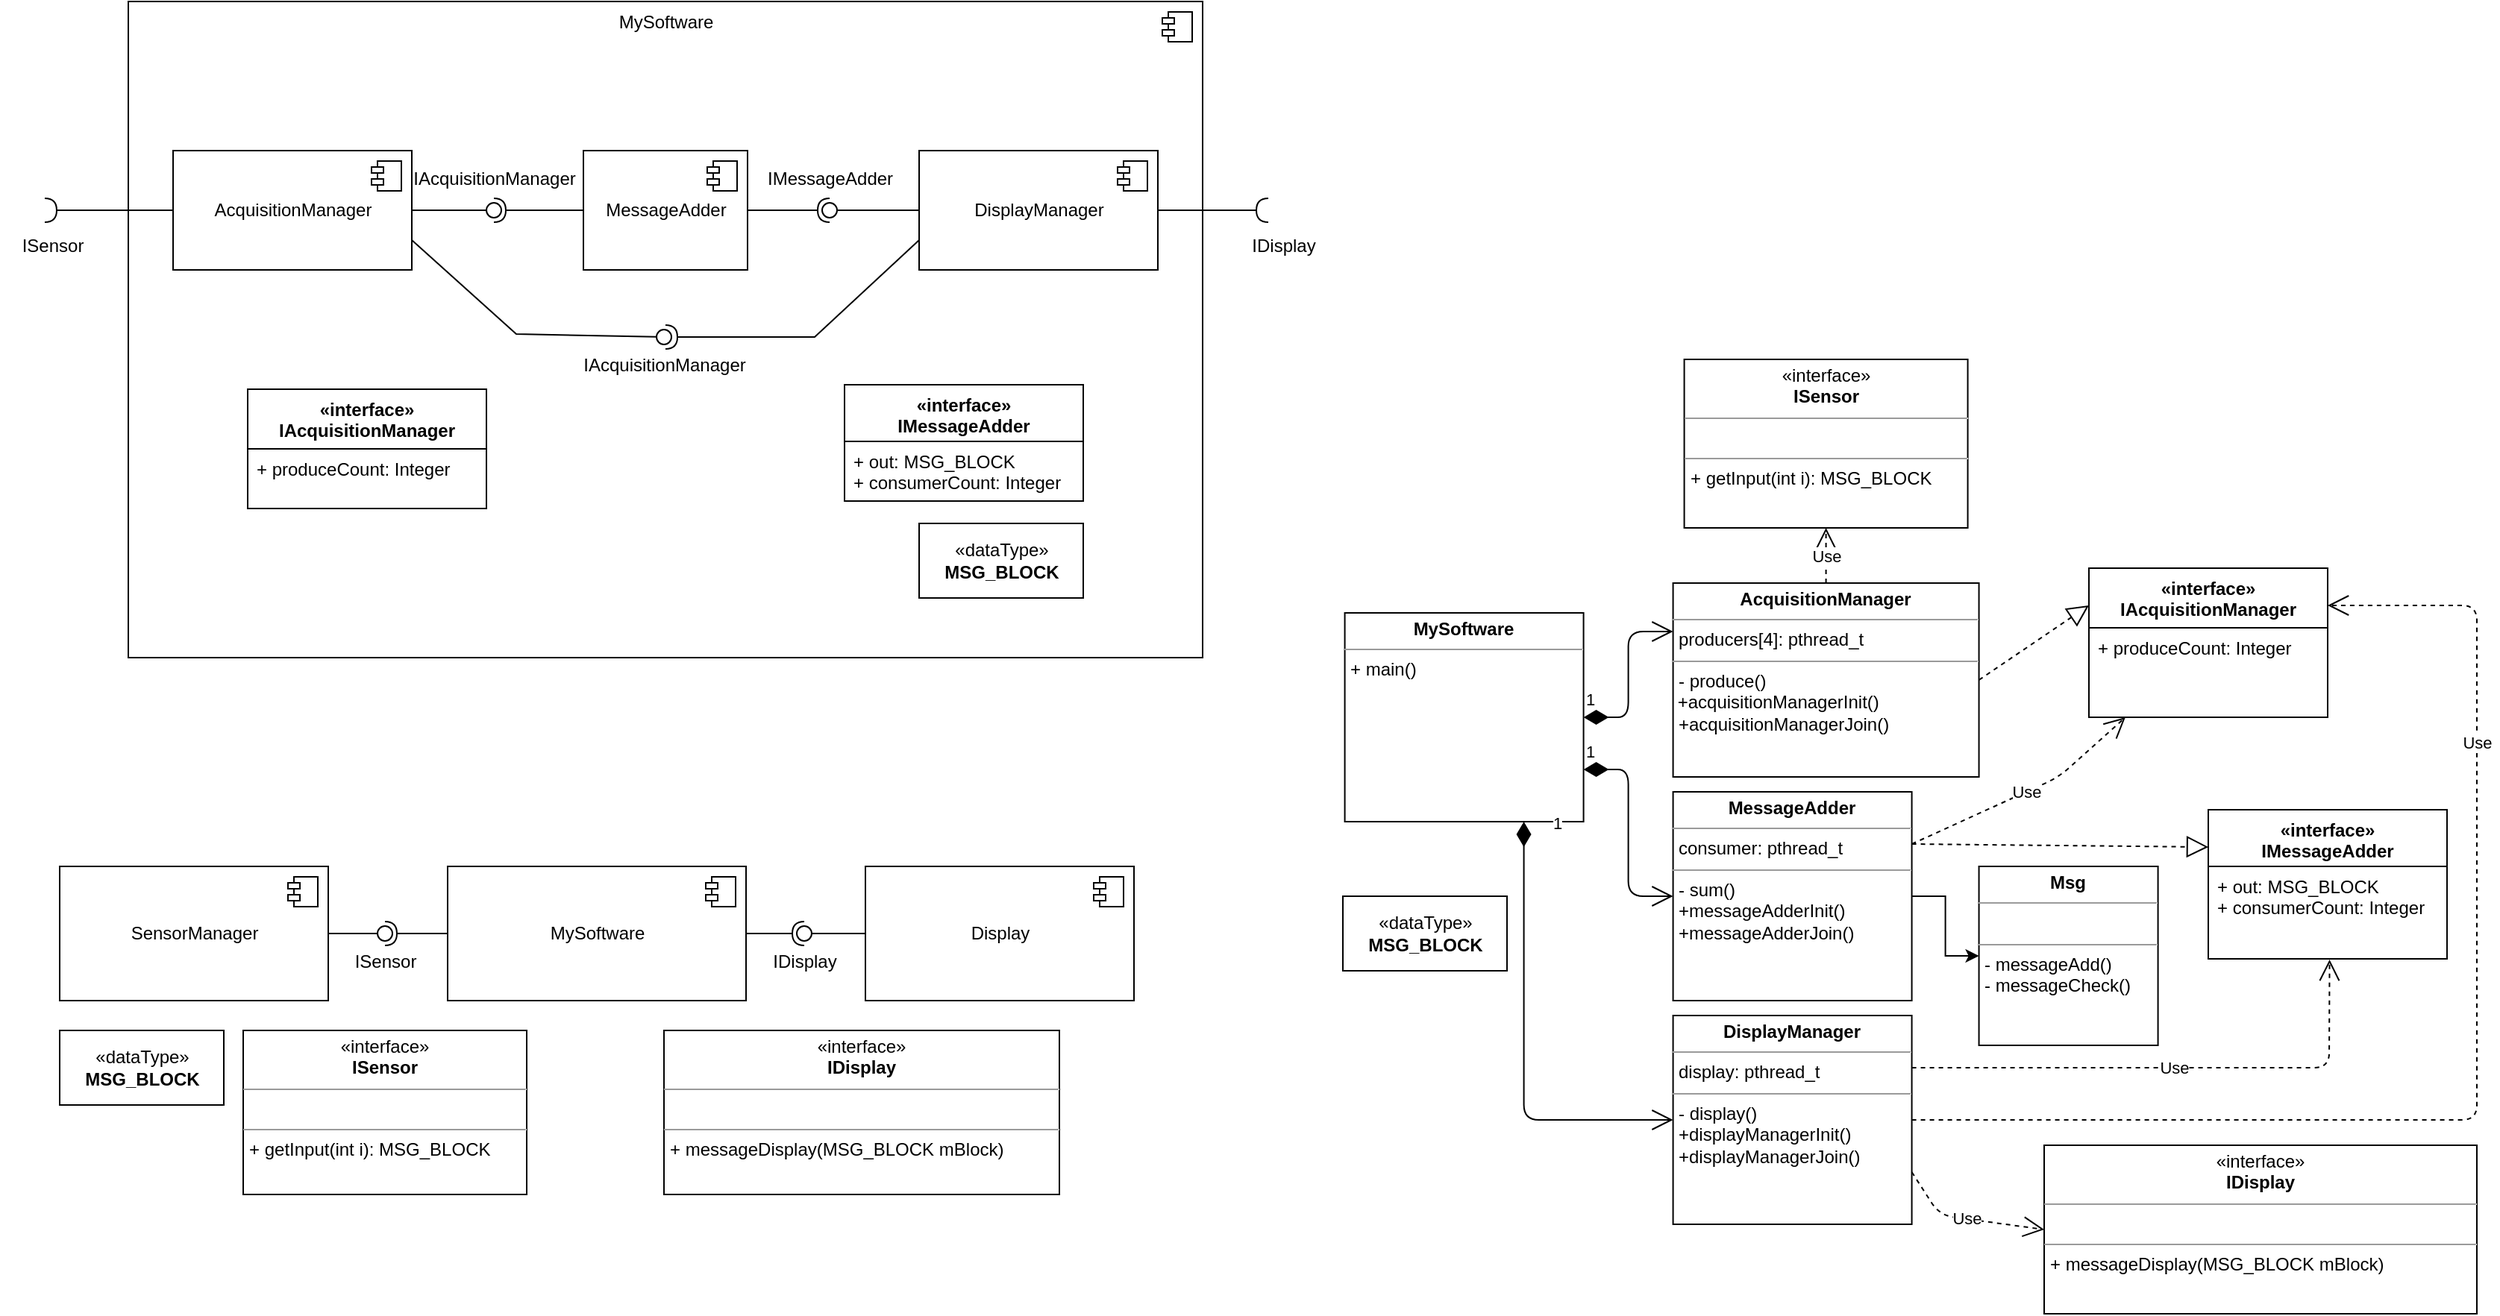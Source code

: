 <mxfile version="12.4.2" type="device" pages="1"><diagram id="yeaqu1F34kHPNHF6mssP" name="Page-1"><mxGraphModel dx="2806" dy="1878" grid="1" gridSize="10" guides="1" tooltips="1" connect="1" arrows="1" fold="1" page="1" pageScale="1" pageWidth="850" pageHeight="1100" math="0" shadow="0"><root><mxCell id="0"/><mxCell id="1" parent="0"/><mxCell id="nDVz6QAk0CL7eOiTC_jA-3" value="" style="edgeStyle=orthogonalEdgeStyle;rounded=0;orthogonalLoop=1;jettySize=auto;html=1;" parent="1" source="fEL-3-x19ATJo7vxv6HR-24" target="nDVz6QAk0CL7eOiTC_jA-1" edge="1"><mxGeometry relative="1" as="geometry"/></mxCell><mxCell id="fEL-3-x19ATJo7vxv6HR-24" value="&lt;p style=&quot;margin: 0px ; margin-top: 4px ; text-align: center&quot;&gt;&lt;b&gt;MessageAdder&lt;/b&gt;&lt;/p&gt;&lt;hr size=&quot;1&quot;&gt;&lt;p style=&quot;margin: 0px ; margin-left: 4px&quot;&gt;consumer: pthread_t&lt;/p&gt;&lt;hr size=&quot;1&quot;&gt;&lt;p style=&quot;margin: 0px ; margin-left: 4px&quot;&gt;- sum()&lt;/p&gt;&lt;p style=&quot;margin: 0px ; margin-left: 4px&quot;&gt;&lt;span&gt;+messageAdderInit()&lt;/span&gt;&lt;br&gt;&lt;/p&gt;&lt;p style=&quot;margin: 0px ; margin-left: 4px&quot;&gt;+messageAdderJoin()&lt;br&gt;&lt;/p&gt;" style="verticalAlign=top;align=left;overflow=fill;fontSize=12;fontFamily=Helvetica;html=1;shadow=0;" parent="1" vertex="1"><mxGeometry x="101.29" y="460" width="160" height="140" as="geometry"/></mxCell><mxCell id="fEL-3-x19ATJo7vxv6HR-27" value="&lt;p style=&quot;margin: 0px ; margin-top: 4px ; text-align: center&quot;&gt;&lt;b&gt;MySoftware&lt;/b&gt;&lt;/p&gt;&lt;hr size=&quot;1&quot;&gt;&lt;p style=&quot;margin: 0px ; margin-left: 4px&quot;&gt;+ main()&lt;/p&gt;" style="verticalAlign=top;align=left;overflow=fill;fontSize=12;fontFamily=Helvetica;html=1;shadow=0;" parent="1" vertex="1"><mxGeometry x="-118.71" y="340" width="160" height="140" as="geometry"/></mxCell><mxCell id="fEL-3-x19ATJo7vxv6HR-35" value="1" style="endArrow=open;html=1;endSize=12;startArrow=diamondThin;startSize=14;startFill=1;edgeStyle=orthogonalEdgeStyle;align=left;verticalAlign=bottom;fillColor=#000000;entryX=0;entryY=0.25;entryDx=0;entryDy=0;exitX=1;exitY=0.5;exitDx=0;exitDy=0;" parent="1" source="fEL-3-x19ATJo7vxv6HR-27" target="fEL-3-x19ATJo7vxv6HR-54" edge="1"><mxGeometry x="-1" y="3" relative="1" as="geometry"><mxPoint x="-98.71" y="540" as="sourcePoint"/><mxPoint x="61.29" y="540" as="targetPoint"/></mxGeometry></mxCell><mxCell id="fEL-3-x19ATJo7vxv6HR-39" value="1" style="endArrow=open;html=1;endSize=12;startArrow=diamondThin;startSize=14;startFill=1;edgeStyle=orthogonalEdgeStyle;align=left;verticalAlign=bottom;fillColor=#000000;exitX=1;exitY=0.75;exitDx=0;exitDy=0;" parent="1" source="fEL-3-x19ATJo7vxv6HR-27" target="fEL-3-x19ATJo7vxv6HR-24" edge="1"><mxGeometry x="-1" y="3" relative="1" as="geometry"><mxPoint x="51.29" y="420" as="sourcePoint"/><mxPoint x="111.29" y="383" as="targetPoint"/></mxGeometry></mxCell><mxCell id="fEL-3-x19ATJo7vxv6HR-54" value="&lt;p style=&quot;margin: 0px ; margin-top: 4px ; text-align: center&quot;&gt;&lt;b&gt;AcquisitionManager&lt;/b&gt;&lt;/p&gt;&lt;hr size=&quot;1&quot;&gt;&lt;p style=&quot;margin: 0px ; margin-left: 4px&quot;&gt;producers[4]: pthread_t&lt;/p&gt;&lt;hr size=&quot;1&quot;&gt;&lt;p style=&quot;margin: 0px ; margin-left: 4px&quot;&gt;- produce()&lt;/p&gt;&amp;nbsp;+acquisitionManagerInit()&lt;br&gt;&lt;p style=&quot;margin: 0px ; margin-left: 4px&quot;&gt;+acquisitionManagerJoin()&lt;/p&gt;" style="verticalAlign=top;align=left;overflow=fill;fontSize=12;fontFamily=Helvetica;html=1;shadow=0;" parent="1" vertex="1"><mxGeometry x="101.29" y="320" width="205" height="130" as="geometry"/></mxCell><mxCell id="fEL-3-x19ATJo7vxv6HR-64" value="1" style="endArrow=open;html=1;endSize=12;startArrow=diamondThin;startSize=14;startFill=1;edgeStyle=orthogonalEdgeStyle;align=left;verticalAlign=bottom;fillColor=#000000;exitX=0.75;exitY=1;exitDx=0;exitDy=0;entryX=0;entryY=0.5;entryDx=0;entryDy=0;" parent="1" source="fEL-3-x19ATJo7vxv6HR-27" target="fEL-3-x19ATJo7vxv6HR-65" edge="1"><mxGeometry x="0.452" y="190" relative="1" as="geometry"><mxPoint x="51.29" y="455" as="sourcePoint"/><mxPoint x="111.29" y="530" as="targetPoint"/><mxPoint as="offset"/></mxGeometry></mxCell><mxCell id="fEL-3-x19ATJo7vxv6HR-65" value="&lt;p style=&quot;margin: 0px ; margin-top: 4px ; text-align: center&quot;&gt;&lt;b&gt;DisplayManager&lt;/b&gt;&lt;/p&gt;&lt;hr size=&quot;1&quot;&gt;&lt;p style=&quot;margin: 0px ; margin-left: 4px&quot;&gt;display: pthread_t&lt;/p&gt;&lt;hr size=&quot;1&quot;&gt;&lt;p style=&quot;margin: 0px ; margin-left: 4px&quot;&gt;- display()&lt;/p&gt;&lt;p style=&quot;margin: 0px ; margin-left: 4px&quot;&gt;+displayManagerInit()&lt;/p&gt;&lt;p style=&quot;margin: 0px ; margin-left: 4px&quot;&gt;+displayManagerJoin()&lt;br&gt;&lt;/p&gt;" style="verticalAlign=top;align=left;overflow=fill;fontSize=12;fontFamily=Helvetica;html=1;shadow=0;" parent="1" vertex="1"><mxGeometry x="101.29" y="610" width="160" height="140" as="geometry"/></mxCell><mxCell id="fEL-3-x19ATJo7vxv6HR-66" value="«dataType»&lt;br&gt;&lt;b&gt;MSG_BLOCK&lt;/b&gt;" style="html=1;shadow=0;" parent="1" vertex="1"><mxGeometry x="-120" y="530" width="110" height="50" as="geometry"/></mxCell><mxCell id="pLuQ7xj04wKehVz2EtiJ-8" value="MySoftware" style="html=1;" parent="1" vertex="1"><mxGeometry x="-720" y="510" width="200" height="90" as="geometry"/></mxCell><mxCell id="pLuQ7xj04wKehVz2EtiJ-9" value="" style="shape=component;jettyWidth=8;jettyHeight=4;" parent="pLuQ7xj04wKehVz2EtiJ-8" vertex="1"><mxGeometry x="1" width="20" height="20" relative="1" as="geometry"><mxPoint x="-27" y="7" as="offset"/></mxGeometry></mxCell><mxCell id="pLuQ7xj04wKehVz2EtiJ-10" value="&lt;span style=&quot;text-align: left&quot;&gt;Display&lt;/span&gt;" style="html=1;" parent="1" vertex="1"><mxGeometry x="-440" y="510" width="180" height="90" as="geometry"/></mxCell><mxCell id="pLuQ7xj04wKehVz2EtiJ-11" value="" style="shape=component;jettyWidth=8;jettyHeight=4;" parent="pLuQ7xj04wKehVz2EtiJ-10" vertex="1"><mxGeometry x="1" width="20" height="20" relative="1" as="geometry"><mxPoint x="-27" y="7" as="offset"/></mxGeometry></mxCell><mxCell id="pLuQ7xj04wKehVz2EtiJ-12" value="&lt;div style=&quot;text-align: left&quot;&gt;&lt;span&gt;SensorManager&lt;/span&gt;&lt;/div&gt;" style="html=1;" parent="1" vertex="1"><mxGeometry x="-980" y="510" width="180" height="90" as="geometry"/></mxCell><mxCell id="pLuQ7xj04wKehVz2EtiJ-13" value="" style="shape=component;jettyWidth=8;jettyHeight=4;" parent="pLuQ7xj04wKehVz2EtiJ-12" vertex="1"><mxGeometry x="1" width="20" height="20" relative="1" as="geometry"><mxPoint x="-27" y="7" as="offset"/></mxGeometry></mxCell><mxCell id="pLuQ7xj04wKehVz2EtiJ-14" value="" style="rounded=0;orthogonalLoop=1;jettySize=auto;html=1;endArrow=none;endFill=0;" parent="1" source="pLuQ7xj04wKehVz2EtiJ-12" target="pLuQ7xj04wKehVz2EtiJ-16" edge="1"><mxGeometry relative="1" as="geometry"><mxPoint x="-730" y="575" as="sourcePoint"/></mxGeometry></mxCell><mxCell id="pLuQ7xj04wKehVz2EtiJ-15" value="" style="rounded=0;orthogonalLoop=1;jettySize=auto;html=1;endArrow=halfCircle;endFill=0;entryX=0.5;entryY=0.5;entryDx=0;entryDy=0;endSize=6;strokeWidth=1;" parent="1" source="pLuQ7xj04wKehVz2EtiJ-8" target="pLuQ7xj04wKehVz2EtiJ-16" edge="1"><mxGeometry relative="1" as="geometry"><mxPoint x="-710" y="555" as="sourcePoint"/></mxGeometry></mxCell><mxCell id="pLuQ7xj04wKehVz2EtiJ-16" value="" style="ellipse;whiteSpace=wrap;html=1;fontFamily=Helvetica;fontSize=12;fontColor=#000000;align=center;strokeColor=#000000;fillColor=#ffffff;points=[];aspect=fixed;resizable=0;" parent="1" vertex="1"><mxGeometry x="-767" y="550" width="10" height="10" as="geometry"/></mxCell><mxCell id="pLuQ7xj04wKehVz2EtiJ-18" value="" style="rounded=0;orthogonalLoop=1;jettySize=auto;html=1;endArrow=none;endFill=0;exitX=0;exitY=0.5;exitDx=0;exitDy=0;" parent="1" source="pLuQ7xj04wKehVz2EtiJ-10" target="pLuQ7xj04wKehVz2EtiJ-20" edge="1"><mxGeometry relative="1" as="geometry"><mxPoint x="-510" y="555" as="sourcePoint"/></mxGeometry></mxCell><mxCell id="pLuQ7xj04wKehVz2EtiJ-20" value="" style="ellipse;whiteSpace=wrap;html=1;fontFamily=Helvetica;fontSize=12;fontColor=#000000;align=center;strokeColor=#000000;fillColor=#ffffff;points=[];aspect=fixed;resizable=0;direction=north;" parent="1" vertex="1"><mxGeometry x="-486" y="550" width="10" height="10" as="geometry"/></mxCell><mxCell id="pLuQ7xj04wKehVz2EtiJ-21" value="" style="rounded=0;orthogonalLoop=1;jettySize=auto;html=1;endArrow=halfCircle;endFill=0;entryX=0.5;entryY=0.5;entryDx=0;entryDy=0;endSize=6;strokeWidth=1;exitX=1;exitY=0.5;exitDx=0;exitDy=0;" parent="1" source="pLuQ7xj04wKehVz2EtiJ-8" target="pLuQ7xj04wKehVz2EtiJ-20" edge="1"><mxGeometry relative="1" as="geometry"><mxPoint x="-540" y="555" as="sourcePoint"/><mxPoint x="-470" y="555" as="targetPoint"/><Array as="points"/></mxGeometry></mxCell><mxCell id="pLuQ7xj04wKehVz2EtiJ-25" value="Text" style="text;html=1;align=center;verticalAlign=middle;resizable=0;points=[];;autosize=1;" parent="1" vertex="1"><mxGeometry x="-787" y="697" width="40" height="20" as="geometry"/></mxCell><mxCell id="pLuQ7xj04wKehVz2EtiJ-26" value="&lt;p style=&quot;margin: 0px ; margin-top: 4px ; text-align: center&quot;&gt;«interface»&lt;br&gt;&lt;b&gt;ISensor&lt;/b&gt;&lt;/p&gt;&lt;hr size=&quot;1&quot;&gt;&lt;p style=&quot;margin: 0px ; margin-left: 4px&quot;&gt;&lt;br&gt;&lt;/p&gt;&lt;hr size=&quot;1&quot;&gt;&lt;p style=&quot;margin: 0px ; margin-left: 4px&quot;&gt;+ getInput(int i): MSG_BLOCK&lt;br&gt;&lt;/p&gt;" style="verticalAlign=top;align=left;overflow=fill;fontSize=12;fontFamily=Helvetica;html=1;" parent="1" vertex="1"><mxGeometry x="-857" y="620" width="190" height="110" as="geometry"/></mxCell><mxCell id="pLuQ7xj04wKehVz2EtiJ-27" value="ISensor" style="text;html=1;align=center;" parent="1" vertex="1"><mxGeometry x="-797" y="560" width="70" height="30" as="geometry"/></mxCell><mxCell id="pLuQ7xj04wKehVz2EtiJ-28" value="&lt;p style=&quot;margin: 0px ; margin-top: 4px ; text-align: center&quot;&gt;«interface»&lt;br&gt;&lt;b&gt;IDisplay&lt;/b&gt;&lt;/p&gt;&lt;hr size=&quot;1&quot;&gt;&lt;p style=&quot;margin: 0px ; margin-left: 4px&quot;&gt;&lt;br&gt;&lt;/p&gt;&lt;hr size=&quot;1&quot;&gt;&lt;p style=&quot;margin: 0px ; margin-left: 4px&quot;&gt;+ messageDisplay(MSG_BLOCK mBlock)&lt;br&gt;&lt;/p&gt;" style="verticalAlign=top;align=left;overflow=fill;fontSize=12;fontFamily=Helvetica;html=1;" parent="1" vertex="1"><mxGeometry x="-575" y="620" width="265" height="110" as="geometry"/></mxCell><mxCell id="pLuQ7xj04wKehVz2EtiJ-31" value="«dataType»&lt;br&gt;&lt;b&gt;MSG_BLOCK&lt;/b&gt;" style="html=1;shadow=0;" parent="1" vertex="1"><mxGeometry x="-980" y="620" width="110" height="50" as="geometry"/></mxCell><mxCell id="pLuQ7xj04wKehVz2EtiJ-34" value="IDisplay" style="text;html=1;align=center;" parent="1" vertex="1"><mxGeometry x="-516" y="560" width="70" height="30" as="geometry"/></mxCell><mxCell id="pLuQ7xj04wKehVz2EtiJ-39" value="MySoftware" style="html=1;verticalAlign=top;" parent="1" vertex="1"><mxGeometry x="-934" y="-70" width="720" height="440" as="geometry"/></mxCell><mxCell id="pLuQ7xj04wKehVz2EtiJ-40" value="" style="shape=component;jettyWidth=8;jettyHeight=4;" parent="pLuQ7xj04wKehVz2EtiJ-39" vertex="1"><mxGeometry x="1" width="20" height="20" relative="1" as="geometry"><mxPoint x="-27" y="7" as="offset"/></mxGeometry></mxCell><mxCell id="pLuQ7xj04wKehVz2EtiJ-41" value="&lt;span style=&quot;text-align: left&quot;&gt;MessageAdder&lt;/span&gt;" style="html=1;" parent="pLuQ7xj04wKehVz2EtiJ-39" vertex="1"><mxGeometry x="305" y="100" width="110" height="80" as="geometry"/></mxCell><mxCell id="pLuQ7xj04wKehVz2EtiJ-42" value="" style="shape=component;jettyWidth=8;jettyHeight=4;" parent="pLuQ7xj04wKehVz2EtiJ-41" vertex="1"><mxGeometry x="1" width="20" height="20" relative="1" as="geometry"><mxPoint x="-27" y="7" as="offset"/></mxGeometry></mxCell><mxCell id="pLuQ7xj04wKehVz2EtiJ-43" value="&lt;span style=&quot;text-align: left&quot;&gt;DisplayManager&lt;/span&gt;" style="html=1;" parent="pLuQ7xj04wKehVz2EtiJ-39" vertex="1"><mxGeometry x="530" y="100" width="160" height="80" as="geometry"/></mxCell><mxCell id="pLuQ7xj04wKehVz2EtiJ-44" value="" style="shape=component;jettyWidth=8;jettyHeight=4;" parent="pLuQ7xj04wKehVz2EtiJ-43" vertex="1"><mxGeometry x="1" width="20" height="20" relative="1" as="geometry"><mxPoint x="-27" y="7" as="offset"/></mxGeometry></mxCell><mxCell id="pLuQ7xj04wKehVz2EtiJ-45" value="&lt;div style=&quot;text-align: left&quot;&gt;AcquisitionManager&lt;br&gt;&lt;/div&gt;" style="html=1;" parent="pLuQ7xj04wKehVz2EtiJ-39" vertex="1"><mxGeometry x="30" y="100" width="160" height="80" as="geometry"/></mxCell><mxCell id="pLuQ7xj04wKehVz2EtiJ-46" value="" style="shape=component;jettyWidth=8;jettyHeight=4;" parent="pLuQ7xj04wKehVz2EtiJ-45" vertex="1"><mxGeometry x="1" width="20" height="20" relative="1" as="geometry"><mxPoint x="-27" y="7" as="offset"/></mxGeometry></mxCell><mxCell id="pLuQ7xj04wKehVz2EtiJ-47" value="" style="rounded=0;orthogonalLoop=1;jettySize=auto;html=1;endArrow=none;endFill=0;" parent="pLuQ7xj04wKehVz2EtiJ-39" source="pLuQ7xj04wKehVz2EtiJ-45" target="pLuQ7xj04wKehVz2EtiJ-49" edge="1"><mxGeometry relative="1" as="geometry"><mxPoint x="165.246" y="225" as="sourcePoint"/></mxGeometry></mxCell><mxCell id="pLuQ7xj04wKehVz2EtiJ-48" value="" style="rounded=0;orthogonalLoop=1;jettySize=auto;html=1;endArrow=halfCircle;endFill=0;entryX=0.5;entryY=0.5;entryDx=0;entryDy=0;endSize=6;strokeWidth=1;" parent="pLuQ7xj04wKehVz2EtiJ-39" source="pLuQ7xj04wKehVz2EtiJ-41" target="pLuQ7xj04wKehVz2EtiJ-49" edge="1"><mxGeometry relative="1" as="geometry"><mxPoint x="188.852" y="205" as="sourcePoint"/></mxGeometry></mxCell><mxCell id="pLuQ7xj04wKehVz2EtiJ-49" value="" style="ellipse;whiteSpace=wrap;html=1;fontFamily=Helvetica;fontSize=12;fontColor=#000000;align=center;strokeColor=#000000;fillColor=#ffffff;points=[];aspect=fixed;resizable=0;" parent="pLuQ7xj04wKehVz2EtiJ-39" vertex="1"><mxGeometry x="240" y="135" width="10" height="10" as="geometry"/></mxCell><mxCell id="pLuQ7xj04wKehVz2EtiJ-50" value="" style="rounded=0;orthogonalLoop=1;jettySize=auto;html=1;endArrow=none;endFill=0;exitX=0;exitY=0.5;exitDx=0;exitDy=0;" parent="pLuQ7xj04wKehVz2EtiJ-39" source="pLuQ7xj04wKehVz2EtiJ-43" target="pLuQ7xj04wKehVz2EtiJ-51" edge="1"><mxGeometry relative="1" as="geometry"><mxPoint x="424.918" y="205" as="sourcePoint"/></mxGeometry></mxCell><mxCell id="pLuQ7xj04wKehVz2EtiJ-51" value="" style="ellipse;whiteSpace=wrap;html=1;fontFamily=Helvetica;fontSize=12;fontColor=#000000;align=center;strokeColor=#000000;fillColor=#ffffff;points=[];aspect=fixed;resizable=0;direction=north;" parent="pLuQ7xj04wKehVz2EtiJ-39" vertex="1"><mxGeometry x="465" y="135" width="10" height="10" as="geometry"/></mxCell><mxCell id="pLuQ7xj04wKehVz2EtiJ-52" value="" style="rounded=0;orthogonalLoop=1;jettySize=auto;html=1;endArrow=halfCircle;endFill=0;endSize=6;strokeWidth=1;exitX=1;exitY=0.5;exitDx=0;exitDy=0;" parent="pLuQ7xj04wKehVz2EtiJ-39" source="pLuQ7xj04wKehVz2EtiJ-41" edge="1"><mxGeometry relative="1" as="geometry"><mxPoint x="419" y="140" as="sourcePoint"/><mxPoint x="470" y="140" as="targetPoint"/><Array as="points"/></mxGeometry></mxCell><mxCell id="pLuQ7xj04wKehVz2EtiJ-101" value="" style="rounded=0;orthogonalLoop=1;jettySize=auto;html=1;endArrow=none;endFill=0;exitX=1;exitY=0.75;exitDx=0;exitDy=0;" parent="pLuQ7xj04wKehVz2EtiJ-39" source="pLuQ7xj04wKehVz2EtiJ-45" target="pLuQ7xj04wKehVz2EtiJ-102" edge="1"><mxGeometry relative="1" as="geometry"><mxPoint x="400" y="225" as="sourcePoint"/><Array as="points"><mxPoint x="260" y="223"/></Array></mxGeometry></mxCell><mxCell id="pLuQ7xj04wKehVz2EtiJ-102" value="" style="ellipse;whiteSpace=wrap;html=1;fontFamily=Helvetica;fontSize=12;fontColor=#000000;align=center;strokeColor=#000000;fillColor=#ffffff;points=[];aspect=fixed;resizable=0;direction=north;" parent="pLuQ7xj04wKehVz2EtiJ-39" vertex="1"><mxGeometry x="354" y="220" width="10" height="10" as="geometry"/></mxCell><mxCell id="pLuQ7xj04wKehVz2EtiJ-103" value="" style="rounded=0;orthogonalLoop=1;jettySize=auto;html=1;endArrow=halfCircle;endFill=0;endSize=6;strokeWidth=1;exitX=0;exitY=0.75;exitDx=0;exitDy=0;" parent="pLuQ7xj04wKehVz2EtiJ-39" source="pLuQ7xj04wKehVz2EtiJ-43" edge="1"><mxGeometry relative="1" as="geometry"><mxPoint x="320" y="225" as="sourcePoint"/><mxPoint x="360" y="225" as="targetPoint"/><Array as="points"><mxPoint x="460" y="225"/></Array></mxGeometry></mxCell><mxCell id="pLuQ7xj04wKehVz2EtiJ-104" value="IAcquisitionManager" style="text;html=1;align=center;" parent="pLuQ7xj04wKehVz2EtiJ-39" vertex="1"><mxGeometry x="324" y="230" width="70" height="30" as="geometry"/></mxCell><mxCell id="pLuQ7xj04wKehVz2EtiJ-110" value="«interface»&#10;IAcquisitionManager" style="swimlane;fontStyle=1;align=center;verticalAlign=top;childLayout=stackLayout;horizontal=1;startSize=40;horizontalStack=0;resizeParent=1;resizeParentMax=0;resizeLast=0;collapsible=1;marginBottom=0;shadow=0;" parent="pLuQ7xj04wKehVz2EtiJ-39" vertex="1"><mxGeometry x="80" y="260" width="160" height="80" as="geometry"/></mxCell><mxCell id="pLuQ7xj04wKehVz2EtiJ-111" value="+ produceCount: Integer&#10;&#10;&#10;" style="text;strokeColor=none;fillColor=none;align=left;verticalAlign=top;spacingLeft=4;spacingRight=4;overflow=hidden;rotatable=0;points=[[0,0.5],[1,0.5]];portConstraint=eastwest;" parent="pLuQ7xj04wKehVz2EtiJ-110" vertex="1"><mxGeometry y="40" width="160" height="40" as="geometry"/></mxCell><mxCell id="pLuQ7xj04wKehVz2EtiJ-113" value="«interface»&#10;IMessageAdder" style="swimlane;fontStyle=1;align=center;verticalAlign=top;childLayout=stackLayout;horizontal=1;startSize=38;horizontalStack=0;resizeParent=1;resizeParentMax=0;resizeLast=0;collapsible=1;marginBottom=0;shadow=0;" parent="pLuQ7xj04wKehVz2EtiJ-39" vertex="1"><mxGeometry x="480" y="257" width="160" height="78" as="geometry"/></mxCell><mxCell id="pLuQ7xj04wKehVz2EtiJ-114" value="+ out: MSG_BLOCK&#10;+ consumerCount: Integer&#10;&#10;" style="text;strokeColor=none;fillColor=none;align=left;verticalAlign=top;spacingLeft=4;spacingRight=4;overflow=hidden;rotatable=0;points=[[0,0.5],[1,0.5]];portConstraint=eastwest;" parent="pLuQ7xj04wKehVz2EtiJ-113" vertex="1"><mxGeometry y="38" width="160" height="40" as="geometry"/></mxCell><mxCell id="pLuQ7xj04wKehVz2EtiJ-116" value="IAcquisitionManager" style="text;html=1;align=center;" parent="pLuQ7xj04wKehVz2EtiJ-39" vertex="1"><mxGeometry x="190" y="105" width="110" height="30" as="geometry"/></mxCell><mxCell id="pLuQ7xj04wKehVz2EtiJ-117" value="IMessageAdder" style="text;html=1;align=center;" parent="pLuQ7xj04wKehVz2EtiJ-39" vertex="1"><mxGeometry x="435" y="105" width="70" height="30" as="geometry"/></mxCell><mxCell id="pLuQ7xj04wKehVz2EtiJ-122" value="«dataType»&lt;br&gt;&lt;b&gt;MSG_BLOCK&lt;/b&gt;" style="html=1;shadow=0;" parent="pLuQ7xj04wKehVz2EtiJ-39" vertex="1"><mxGeometry x="530" y="350" width="110" height="50" as="geometry"/></mxCell><mxCell id="pLuQ7xj04wKehVz2EtiJ-56" value="" style="rounded=0;orthogonalLoop=1;jettySize=auto;html=1;endArrow=halfCircle;endFill=0;endSize=6;strokeWidth=1;exitX=0;exitY=0.5;exitDx=0;exitDy=0;" parent="1" source="pLuQ7xj04wKehVz2EtiJ-45" edge="1"><mxGeometry relative="1" as="geometry"><mxPoint x="-883" y="235" as="sourcePoint"/><mxPoint x="-990" y="70" as="targetPoint"/></mxGeometry></mxCell><mxCell id="pLuQ7xj04wKehVz2EtiJ-58" value="ISensor" style="text;html=1;align=center;" parent="1" vertex="1"><mxGeometry x="-1020" y="80" width="70" height="30" as="geometry"/></mxCell><mxCell id="pLuQ7xj04wKehVz2EtiJ-62" value="" style="rounded=0;orthogonalLoop=1;jettySize=auto;html=1;endArrow=halfCircle;endFill=0;endSize=6;strokeWidth=1;exitX=1;exitY=0.5;exitDx=0;exitDy=0;" parent="1" source="pLuQ7xj04wKehVz2EtiJ-43" edge="1"><mxGeometry relative="1" as="geometry"><mxPoint x="-310" y="785" as="sourcePoint"/><mxPoint x="-170" y="70" as="targetPoint"/><Array as="points"/></mxGeometry></mxCell><mxCell id="pLuQ7xj04wKehVz2EtiJ-54" value="IDisplay" style="text;html=1;align=center;" parent="1" vertex="1"><mxGeometry x="-201.334" y="80" width="82.623" height="30" as="geometry"/></mxCell><mxCell id="pLuQ7xj04wKehVz2EtiJ-148" value="«interface»&#10;IAcquisitionManager" style="swimlane;fontStyle=1;align=center;verticalAlign=top;childLayout=stackLayout;horizontal=1;startSize=40;horizontalStack=0;resizeParent=1;resizeParentMax=0;resizeLast=0;collapsible=1;marginBottom=0;shadow=0;" parent="1" vertex="1"><mxGeometry x="380" y="310" width="160" height="100" as="geometry"/></mxCell><mxCell id="pLuQ7xj04wKehVz2EtiJ-149" value="+ produceCount: Integer&#10;&#10;&#10;&#10;" style="text;strokeColor=none;fillColor=none;align=left;verticalAlign=top;spacingLeft=4;spacingRight=4;overflow=hidden;rotatable=0;points=[[0,0.5],[1,0.5]];portConstraint=eastwest;" parent="pLuQ7xj04wKehVz2EtiJ-148" vertex="1"><mxGeometry y="40" width="160" height="60" as="geometry"/></mxCell><mxCell id="pLuQ7xj04wKehVz2EtiJ-150" value="«interface»&#10;IMessageAdder" style="swimlane;fontStyle=1;align=center;verticalAlign=top;childLayout=stackLayout;horizontal=1;startSize=38;horizontalStack=0;resizeParent=1;resizeParentMax=0;resizeLast=0;collapsible=1;marginBottom=0;shadow=0;" parent="1" vertex="1"><mxGeometry x="460" y="472" width="160" height="100" as="geometry"/></mxCell><mxCell id="pLuQ7xj04wKehVz2EtiJ-151" value="+ out: MSG_BLOCK&#10;+ consumerCount: Integer&#10;&#10;" style="text;strokeColor=none;fillColor=none;align=left;verticalAlign=top;spacingLeft=4;spacingRight=4;overflow=hidden;rotatable=0;points=[[0,0.5],[1,0.5]];portConstraint=eastwest;" parent="pLuQ7xj04wKehVz2EtiJ-150" vertex="1"><mxGeometry y="38" width="160" height="62" as="geometry"/></mxCell><mxCell id="pLuQ7xj04wKehVz2EtiJ-153" value="" style="endArrow=block;dashed=1;endFill=0;endSize=12;html=1;entryX=0;entryY=0.25;entryDx=0;entryDy=0;exitX=1;exitY=0.5;exitDx=0;exitDy=0;" parent="1" source="fEL-3-x19ATJo7vxv6HR-54" target="pLuQ7xj04wKehVz2EtiJ-148" edge="1"><mxGeometry width="160" relative="1" as="geometry"><mxPoint x="190" y="810" as="sourcePoint"/><mxPoint x="350" y="810" as="targetPoint"/></mxGeometry></mxCell><mxCell id="pLuQ7xj04wKehVz2EtiJ-154" value="" style="endArrow=block;dashed=1;endFill=0;endSize=12;html=1;exitX=1;exitY=0.25;exitDx=0;exitDy=0;entryX=0;entryY=0.25;entryDx=0;entryDy=0;" parent="1" source="fEL-3-x19ATJo7vxv6HR-24" target="pLuQ7xj04wKehVz2EtiJ-150" edge="1"><mxGeometry width="160" relative="1" as="geometry"><mxPoint x="316.29" y="362.5" as="sourcePoint"/><mxPoint x="390" y="360" as="targetPoint"/></mxGeometry></mxCell><mxCell id="pLuQ7xj04wKehVz2EtiJ-155" value="Use" style="endArrow=open;endSize=12;dashed=1;html=1;exitX=1;exitY=0.5;exitDx=0;exitDy=0;entryX=1;entryY=0.25;entryDx=0;entryDy=0;rounded=1;" parent="1" source="fEL-3-x19ATJo7vxv6HR-65" target="pLuQ7xj04wKehVz2EtiJ-148" edge="1"><mxGeometry x="0.533" width="160" relative="1" as="geometry"><mxPoint x="300" y="800" as="sourcePoint"/><mxPoint x="460" y="800" as="targetPoint"/><Array as="points"><mxPoint x="640" y="680"/><mxPoint x="640" y="530"/><mxPoint x="640" y="335"/></Array><mxPoint as="offset"/></mxGeometry></mxCell><mxCell id="pLuQ7xj04wKehVz2EtiJ-156" value="Use" style="endArrow=open;endSize=12;dashed=1;html=1;exitX=1;exitY=0.25;exitDx=0;exitDy=0;" parent="1" source="fEL-3-x19ATJo7vxv6HR-24" target="pLuQ7xj04wKehVz2EtiJ-148" edge="1"><mxGeometry width="160" relative="1" as="geometry"><mxPoint x="330" y="450" as="sourcePoint"/><mxPoint x="490" y="450" as="targetPoint"/><Array as="points"><mxPoint x="360" y="450"/></Array></mxGeometry></mxCell><mxCell id="pLuQ7xj04wKehVz2EtiJ-157" value="Use" style="endArrow=open;endSize=12;dashed=1;html=1;exitX=1;exitY=0.25;exitDx=0;exitDy=0;entryX=0.508;entryY=1.008;entryDx=0;entryDy=0;entryPerimeter=0;" parent="1" source="fEL-3-x19ATJo7vxv6HR-65" target="pLuQ7xj04wKehVz2EtiJ-151" edge="1"><mxGeometry width="160" relative="1" as="geometry"><mxPoint x="271.29" y="505" as="sourcePoint"/><mxPoint x="390" y="400" as="targetPoint"/><Array as="points"><mxPoint x="541" y="645"/></Array></mxGeometry></mxCell><mxCell id="pLuQ7xj04wKehVz2EtiJ-158" value="&lt;p style=&quot;margin: 0px ; margin-top: 4px ; text-align: center&quot;&gt;«interface»&lt;br&gt;&lt;b&gt;ISensor&lt;/b&gt;&lt;/p&gt;&lt;hr size=&quot;1&quot;&gt;&lt;p style=&quot;margin: 0px ; margin-left: 4px&quot;&gt;&lt;br&gt;&lt;/p&gt;&lt;hr size=&quot;1&quot;&gt;&lt;p style=&quot;margin: 0px ; margin-left: 4px&quot;&gt;+ getInput(int i): MSG_BLOCK&lt;br&gt;&lt;/p&gt;" style="verticalAlign=top;align=left;overflow=fill;fontSize=12;fontFamily=Helvetica;html=1;" parent="1" vertex="1"><mxGeometry x="108.79" y="170" width="190" height="113" as="geometry"/></mxCell><mxCell id="pLuQ7xj04wKehVz2EtiJ-159" value="&lt;p style=&quot;margin: 0px ; margin-top: 4px ; text-align: center&quot;&gt;«interface»&lt;br&gt;&lt;b&gt;IDisplay&lt;/b&gt;&lt;/p&gt;&lt;hr size=&quot;1&quot;&gt;&lt;p style=&quot;margin: 0px ; margin-left: 4px&quot;&gt;&lt;br&gt;&lt;/p&gt;&lt;hr size=&quot;1&quot;&gt;&lt;p style=&quot;margin: 0px ; margin-left: 4px&quot;&gt;+ messageDisplay(MSG_BLOCK mBlock)&lt;br&gt;&lt;/p&gt;" style="verticalAlign=top;align=left;overflow=fill;fontSize=12;fontFamily=Helvetica;html=1;" parent="1" vertex="1"><mxGeometry x="350" y="697" width="290" height="113" as="geometry"/></mxCell><mxCell id="pLuQ7xj04wKehVz2EtiJ-160" value="Use" style="endArrow=open;endSize=12;dashed=1;html=1;exitX=1;exitY=0.75;exitDx=0;exitDy=0;entryX=0;entryY=0.5;entryDx=0;entryDy=0;" parent="1" source="fEL-3-x19ATJo7vxv6HR-65" target="pLuQ7xj04wKehVz2EtiJ-159" edge="1"><mxGeometry width="160" relative="1" as="geometry"><mxPoint x="271.29" y="655" as="sourcePoint"/><mxPoint x="471.28" y="560.32" as="targetPoint"/><Array as="points"><mxPoint x="280" y="744"/></Array></mxGeometry></mxCell><mxCell id="pLuQ7xj04wKehVz2EtiJ-161" value="Use" style="endArrow=open;endSize=12;dashed=1;html=1;exitX=0.5;exitY=0;exitDx=0;exitDy=0;entryX=0.5;entryY=1;entryDx=0;entryDy=0;" parent="1" source="fEL-3-x19ATJo7vxv6HR-54" target="pLuQ7xj04wKehVz2EtiJ-158" edge="1"><mxGeometry width="160" relative="1" as="geometry"><mxPoint x="271.29" y="505" as="sourcePoint"/><mxPoint x="420" y="420" as="targetPoint"/></mxGeometry></mxCell><mxCell id="nDVz6QAk0CL7eOiTC_jA-1" value="&lt;p style=&quot;margin: 0px ; margin-top: 4px ; text-align: center&quot;&gt;&lt;b&gt;Msg&lt;/b&gt;&lt;/p&gt;&lt;hr size=&quot;1&quot;&gt;&lt;p style=&quot;margin: 0px ; margin-left: 4px&quot;&gt;&lt;br&gt;&lt;/p&gt;&lt;hr size=&quot;1&quot;&gt;&lt;p style=&quot;margin: 0px ; margin-left: 4px&quot;&gt;&lt;span&gt;- messageAdd()&lt;/span&gt;&lt;/p&gt;&lt;p style=&quot;margin: 0px ; margin-left: 4px&quot;&gt;&lt;span&gt;- messageCheck()&lt;/span&gt;&lt;br&gt;&lt;/p&gt;" style="verticalAlign=top;align=left;overflow=fill;fontSize=12;fontFamily=Helvetica;html=1;shadow=0;" parent="1" vertex="1"><mxGeometry x="306.29" y="510" width="120" height="120" as="geometry"/></mxCell></root></mxGraphModel></diagram></mxfile>